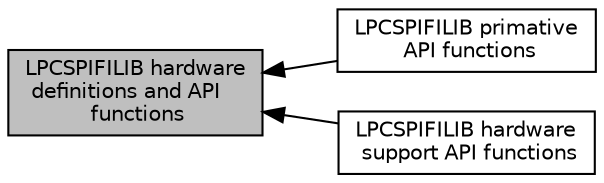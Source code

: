 digraph "LPCSPIFILIB hardware definitions and API functions"
{
  edge [fontname="Helvetica",fontsize="10",labelfontname="Helvetica",labelfontsize="10"];
  node [fontname="Helvetica",fontsize="10",shape=record];
  rankdir=LR;
  Node1 [label="LPCSPIFILIB primative\l API functions",height=0.2,width=0.4,color="black", fillcolor="white", style="filled",URL="$group___l_p_c_s_p_i_f_i_l_i_b___h_w___p_r_i_m.html"];
  Node0 [label="LPCSPIFILIB hardware\l definitions and API\l functions",height=0.2,width=0.4,color="black", fillcolor="grey75", style="filled", fontcolor="black"];
  Node2 [label="LPCSPIFILIB hardware\l support API functions",height=0.2,width=0.4,color="black", fillcolor="white", style="filled",URL="$group___l_p_c_s_p_i_f_i_l_i_b___h_w___l2.html"];
  Node0->Node1 [shape=plaintext, dir="back", style="solid"];
  Node0->Node2 [shape=plaintext, dir="back", style="solid"];
}
